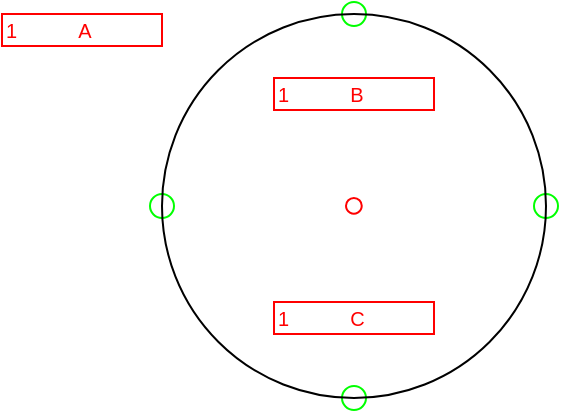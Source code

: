 <mxfile compressed="false" version="20.3.0" type="device">
  <diagram name="IM005A" id="wz0wffTLpOwTNglZcx0D">
    <mxGraphModel dx="1422" dy="857" grid="1" gridSize="2" guides="1" tooltips="1" connect="1" arrows="1" fold="1" page="1" pageScale="1" pageWidth="1169" pageHeight="827" math="0" shadow="0">
      <root>
        <object label="" id="yHUiXCIcpEU2pmLKan_n-0">
          <mxCell />
        </object>
        <mxCell id="yHUiXCIcpEU2pmLKan_n-124" value="Connection" style="" parent="yHUiXCIcpEU2pmLKan_n-0" />
        <object label="Connection" PipingConnector="N" LabelConnector="N" SignalConnector="Y" Direction="270" AuxiliaryConnector="N" id="rcUO89sZQDFuOGigJMmF-0">
          <mxCell style="vsdxID=1407;fillColor=none;gradientColor=none;shape=stencil(rVFbDsIgEDwNnyQU4glqvcfGblsilmZBS28vZGMsxg9j/JvZmX1kR5g2TLCg0CpE8hdcbR8nYY5CaztPSDZmJEwnTDt4wpH8be6ZL1CcBV39vUxI3KdKh1YbswPTEzuBzlmiVGmKau9zUKM+jlJJQrJBko8QrZ+rrQ5oRJnXyMHBWElhRVx25ebnw/5zVvPFWRm83jxY5zilvf4eSy5xpKZ7AA==);strokeColor=#00FF00;strokeWidth=1;points=[[0.5,0.5,0,0,0]];labelBackgroundColor=none;rounded=0;html=1;whiteSpace=wrap;aspect=fixed;noLabel=1;snapToPoint=1;container=0;fontSize=16;" parent="yHUiXCIcpEU2pmLKan_n-124" vertex="1">
            <mxGeometry x="266" y="42" width="12" height="12" as="geometry" />
          </mxCell>
        </object>
        <object label="Connection" PipingConnector="Y" LabelConnector="N" SignalConnector="Y" Direction="90" AuxiliaryConnector="Y" id="rcUO89sZQDFuOGigJMmF-1">
          <mxCell style="vsdxID=1407;fillColor=none;gradientColor=none;shape=stencil(rVFbDsIgEDwNnyQU4glqvcfGblsilmZBS28vZGMsxg9j/JvZmX1kR5g2TLCg0CpE8hdcbR8nYY5CaztPSDZmJEwnTDt4wpH8be6ZL1CcBV39vUxI3KdKh1YbswPTEzuBzlmiVGmKau9zUKM+jlJJQrJBko8QrZ+rrQ5oRJnXyMHBWElhRVx25ebnw/5zVvPFWRm83jxY5zilvf4eSy5xpKZ7AA==);strokeColor=#00FF00;strokeWidth=1;points=[[0.5,0.5,0,0,0]];labelBackgroundColor=none;rounded=0;html=1;whiteSpace=wrap;aspect=fixed;noLabel=1;snapToPoint=1;container=0;fontSize=16;" parent="yHUiXCIcpEU2pmLKan_n-124" vertex="1">
            <mxGeometry x="266" y="234" width="12" height="12" as="geometry" />
          </mxCell>
        </object>
        <object label="Connection" PipingConnector="N" LabelConnector="N" SignalConnector="Y" Direction="180" AuxiliaryConnector="N" id="rcUO89sZQDFuOGigJMmF-2">
          <mxCell style="vsdxID=1407;fillColor=none;gradientColor=none;shape=stencil(rVFbDsIgEDwNnyQU4glqvcfGblsilmZBS28vZGMsxg9j/JvZmX1kR5g2TLCg0CpE8hdcbR8nYY5CaztPSDZmJEwnTDt4wpH8be6ZL1CcBV39vUxI3KdKh1YbswPTEzuBzlmiVGmKau9zUKM+jlJJQrJBko8QrZ+rrQ5oRJnXyMHBWElhRVx25ebnw/5zVvPFWRm83jxY5zilvf4eSy5xpKZ7AA==);strokeColor=#00FF00;strokeWidth=1;points=[[0.5,0.5,0,0,0]];labelBackgroundColor=none;rounded=0;html=1;whiteSpace=wrap;aspect=fixed;noLabel=1;snapToPoint=1;container=0;fontSize=16;" parent="yHUiXCIcpEU2pmLKan_n-124" vertex="1">
            <mxGeometry x="170" y="138" width="12" height="12" as="geometry" />
          </mxCell>
        </object>
        <object label="Connection" PipingConnector="N" LabelConnector="N" SignalConnector="Y" Direction="0" AuxiliaryConnector="N" id="rcUO89sZQDFuOGigJMmF-3">
          <mxCell style="vsdxID=1407;fillColor=none;gradientColor=none;shape=stencil(rVFbDsIgEDwNnyQU4glqvcfGblsilmZBS28vZGMsxg9j/JvZmX1kR5g2TLCg0CpE8hdcbR8nYY5CaztPSDZmJEwnTDt4wpH8be6ZL1CcBV39vUxI3KdKh1YbswPTEzuBzlmiVGmKau9zUKM+jlJJQrJBko8QrZ+rrQ5oRJnXyMHBWElhRVx25ebnw/5zVvPFWRm83jxY5zilvf4eSy5xpKZ7AA==);strokeColor=#00FF00;strokeWidth=1;points=[[0.5,0.5,0,0,0]];labelBackgroundColor=none;rounded=0;html=1;whiteSpace=wrap;aspect=fixed;noLabel=1;snapToPoint=1;container=0;fontSize=16;" parent="yHUiXCIcpEU2pmLKan_n-124" vertex="1">
            <mxGeometry x="362" y="138" width="12" height="12" as="geometry" />
          </mxCell>
        </object>
        <mxCell id="yHUiXCIcpEU2pmLKan_n-129" value="Label" style="" parent="yHUiXCIcpEU2pmLKan_n-0" />
        <object label="%LabelLines%&amp;nbsp; &amp;nbsp; &amp;nbsp; &amp;nbsp; &amp;nbsp; &amp;nbsp;%LabelIndex%" placeholders="1" LabelLines="1" LabelIndex="C" id="OxFjoSKdfpgckHMKP-ke-3">
          <mxCell style="rounded=0;whiteSpace=wrap;html=1;fillColor=none;strokeColor=#FF0000;fontColor=#FF0000;fontSize=10;align=left;noLabel=0;" parent="yHUiXCIcpEU2pmLKan_n-129" vertex="1">
            <mxGeometry x="232" y="192" width="80" height="16" as="geometry" />
          </mxCell>
        </object>
        <object label="%LabelLines%&amp;nbsp; &amp;nbsp; &amp;nbsp; &amp;nbsp; &amp;nbsp; &amp;nbsp;%LabelIndex%" placeholders="1" LabelLines="1" LabelIndex="B" id="OxFjoSKdfpgckHMKP-ke-1">
          <mxCell style="rounded=0;whiteSpace=wrap;html=1;fillColor=none;strokeColor=#FF0000;fontColor=#FF0000;fontSize=10;align=left;noLabel=0;" parent="yHUiXCIcpEU2pmLKan_n-129" vertex="1">
            <mxGeometry x="232" y="80" width="80" height="16" as="geometry" />
          </mxCell>
        </object>
        <object label="%LabelLines%&amp;nbsp; &amp;nbsp; &amp;nbsp; &amp;nbsp; &amp;nbsp; &amp;nbsp;%LabelIndex%" placeholders="1" LabelLines="1" LabelIndex="A" id="OxFjoSKdfpgckHMKP-ke-0">
          <mxCell style="rounded=0;whiteSpace=wrap;html=1;fillColor=none;strokeColor=#FF0000;fontColor=#FF0000;fontSize=10;align=left;noLabel=0;" parent="yHUiXCIcpEU2pmLKan_n-129" vertex="1">
            <mxGeometry x="96" y="48" width="80" height="16" as="geometry" />
          </mxCell>
        </object>
        <mxCell id="yHUiXCIcpEU2pmLKan_n-130" value="Origo" style="" parent="yHUiXCIcpEU2pmLKan_n-0" />
        <object label="origo" id="OxFjoSKdfpgckHMKP-ke-2">
          <mxCell style="vsdxID=1407;fillColor=none;gradientColor=none;shape=stencil(rVFbDsIgEDwNnyQU4glqvcfGblsilmZBS28vZGMsxg9j/JvZmX1kR5g2TLCg0CpE8hdcbR8nYY5CaztPSDZmJEwnTDt4wpH8be6ZL1CcBV39vUxI3KdKh1YbswPTEzuBzlmiVGmKau9zUKM+jlJJQrJBko8QrZ+rrQ5oRJnXyMHBWElhRVx25ebnw/5zVvPFWRm83jxY5zilvf4eSy5xpKZ7AA==);strokeColor=#ff0000;strokeWidth=1;points=[[0.5,0.5,0,0,0]];labelBackgroundColor=none;rounded=0;html=1;whiteSpace=wrap;aspect=fixed;noLabel=1;snapToPoint=1;" parent="yHUiXCIcpEU2pmLKan_n-130" vertex="1">
            <mxGeometry x="268" y="140" width="7.874" height="7.87" as="geometry" />
          </mxCell>
        </object>
        <object label="Symbol" Width="12" Height="12" UoM="mm" id="yHUiXCIcpEU2pmLKan_n-131">
          <mxCell style="" parent="yHUiXCIcpEU2pmLKan_n-0" />
        </object>
        <mxCell id="JtBApES2Cq1SKlf0BFyZ-1" value="" style="ellipse;whiteSpace=wrap;html=1;aspect=fixed;strokeWidth=1;fillColor=none;" parent="yHUiXCIcpEU2pmLKan_n-131" vertex="1">
          <mxGeometry x="176" y="48" width="192" height="192" as="geometry" />
        </mxCell>
      </root>
    </mxGraphModel>
  </diagram>
</mxfile>
